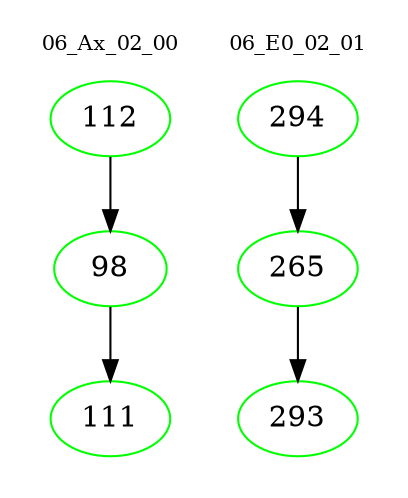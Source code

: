 digraph{
subgraph cluster_0 {
color = white
label = "06_Ax_02_00";
fontsize=10;
T0_112 [label="112", color="green"]
T0_112 -> T0_98 [color="black"]
T0_98 [label="98", color="green"]
T0_98 -> T0_111 [color="black"]
T0_111 [label="111", color="green"]
}
subgraph cluster_1 {
color = white
label = "06_E0_02_01";
fontsize=10;
T1_294 [label="294", color="green"]
T1_294 -> T1_265 [color="black"]
T1_265 [label="265", color="green"]
T1_265 -> T1_293 [color="black"]
T1_293 [label="293", color="green"]
}
}
